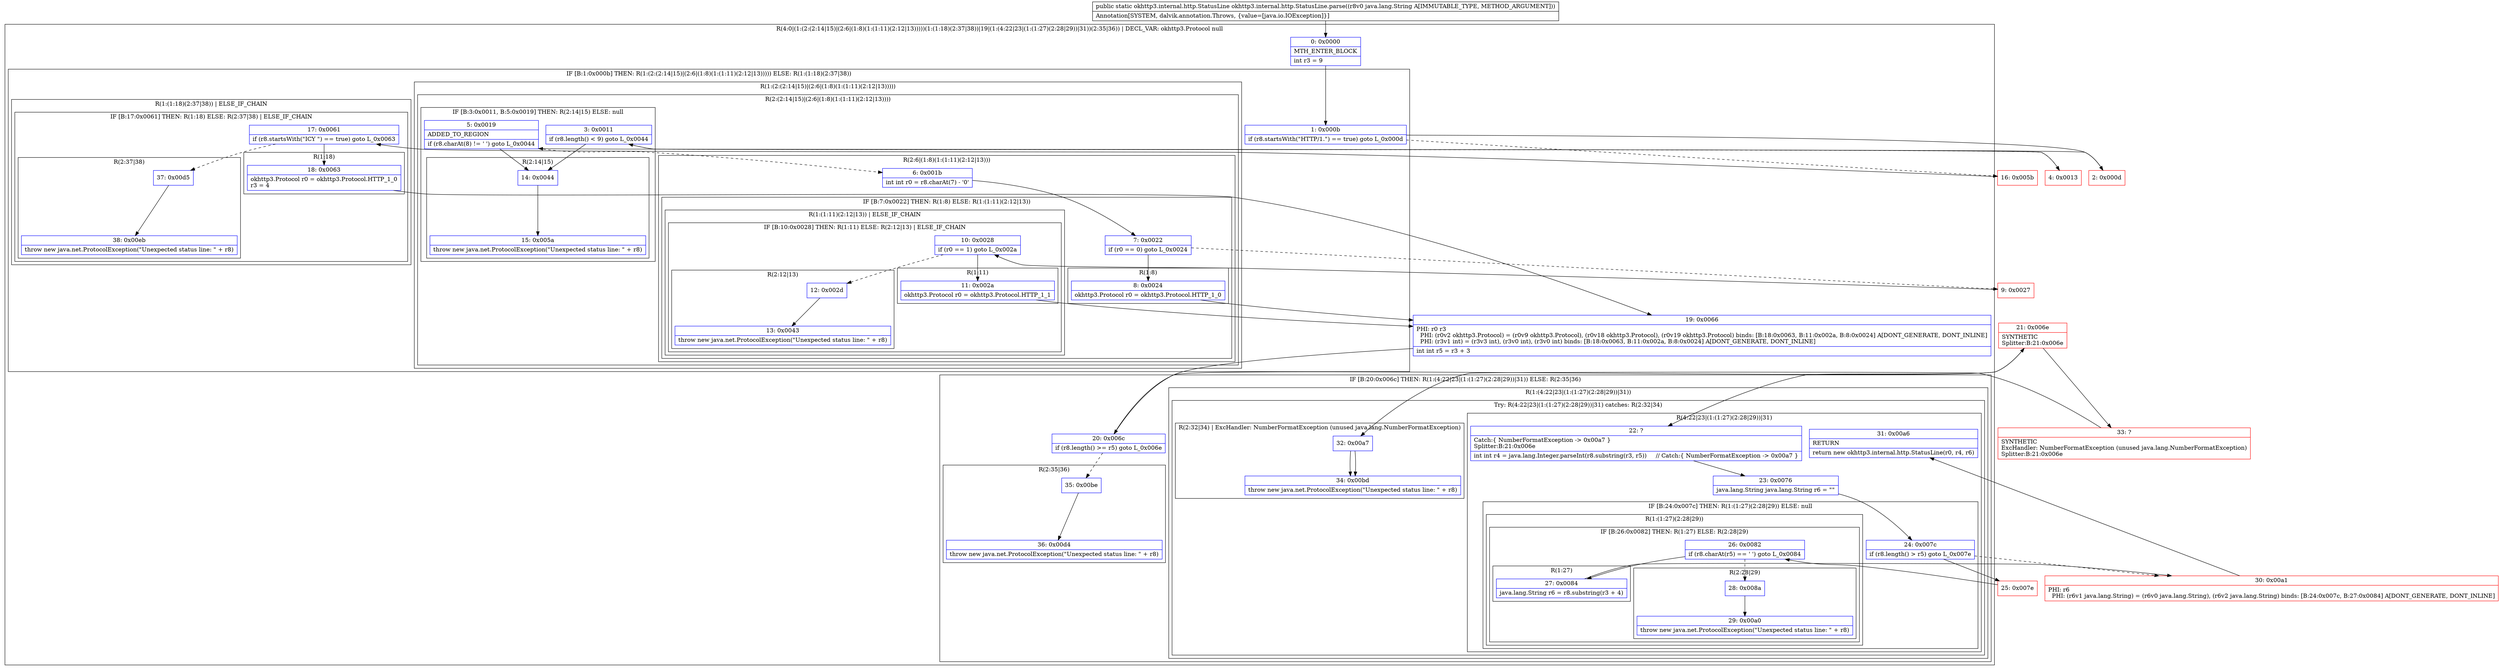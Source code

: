 digraph "CFG forokhttp3.internal.http.StatusLine.parse(Ljava\/lang\/String;)Lokhttp3\/internal\/http\/StatusLine;" {
subgraph cluster_Region_153919083 {
label = "R(4:0|(1:(2:(2:14|15)|(2:6|(1:8)(1:(1:11)(2:12|13)))))(1:(1:18)(2:37|38))|19|(1:(4:22|23|(1:(1:27)(2:28|29))|31))(2:35|36)) | DECL_VAR: okhttp3.Protocol null\l";
node [shape=record,color=blue];
Node_0 [shape=record,label="{0\:\ 0x0000|MTH_ENTER_BLOCK\l|int r3 = 9\l}"];
subgraph cluster_IfRegion_1999448654 {
label = "IF [B:1:0x000b] THEN: R(1:(2:(2:14|15)|(2:6|(1:8)(1:(1:11)(2:12|13))))) ELSE: R(1:(1:18)(2:37|38))";
node [shape=record,color=blue];
Node_1 [shape=record,label="{1\:\ 0x000b|if (r8.startsWith(\"HTTP\/1.\") == true) goto L_0x000d\l}"];
subgraph cluster_Region_1544625908 {
label = "R(1:(2:(2:14|15)|(2:6|(1:8)(1:(1:11)(2:12|13)))))";
node [shape=record,color=blue];
subgraph cluster_Region_1817156514 {
label = "R(2:(2:14|15)|(2:6|(1:8)(1:(1:11)(2:12|13))))";
node [shape=record,color=blue];
subgraph cluster_IfRegion_92361346 {
label = "IF [B:3:0x0011, B:5:0x0019] THEN: R(2:14|15) ELSE: null";
node [shape=record,color=blue];
Node_3 [shape=record,label="{3\:\ 0x0011|if (r8.length() \< 9) goto L_0x0044\l}"];
Node_5 [shape=record,label="{5\:\ 0x0019|ADDED_TO_REGION\l|if (r8.charAt(8) != ' ') goto L_0x0044\l}"];
subgraph cluster_Region_467691302 {
label = "R(2:14|15)";
node [shape=record,color=blue];
Node_14 [shape=record,label="{14\:\ 0x0044}"];
Node_15 [shape=record,label="{15\:\ 0x005a|throw new java.net.ProtocolException(\"Unexpected status line: \" + r8)\l}"];
}
}
subgraph cluster_Region_1757464219 {
label = "R(2:6|(1:8)(1:(1:11)(2:12|13)))";
node [shape=record,color=blue];
Node_6 [shape=record,label="{6\:\ 0x001b|int int r0 = r8.charAt(7) \- '0'\l}"];
subgraph cluster_IfRegion_1329583341 {
label = "IF [B:7:0x0022] THEN: R(1:8) ELSE: R(1:(1:11)(2:12|13))";
node [shape=record,color=blue];
Node_7 [shape=record,label="{7\:\ 0x0022|if (r0 == 0) goto L_0x0024\l}"];
subgraph cluster_Region_1540890730 {
label = "R(1:8)";
node [shape=record,color=blue];
Node_8 [shape=record,label="{8\:\ 0x0024|okhttp3.Protocol r0 = okhttp3.Protocol.HTTP_1_0\l}"];
}
subgraph cluster_Region_1330785296 {
label = "R(1:(1:11)(2:12|13)) | ELSE_IF_CHAIN\l";
node [shape=record,color=blue];
subgraph cluster_IfRegion_1286407114 {
label = "IF [B:10:0x0028] THEN: R(1:11) ELSE: R(2:12|13) | ELSE_IF_CHAIN\l";
node [shape=record,color=blue];
Node_10 [shape=record,label="{10\:\ 0x0028|if (r0 == 1) goto L_0x002a\l}"];
subgraph cluster_Region_1266576838 {
label = "R(1:11)";
node [shape=record,color=blue];
Node_11 [shape=record,label="{11\:\ 0x002a|okhttp3.Protocol r0 = okhttp3.Protocol.HTTP_1_1\l}"];
}
subgraph cluster_Region_1599089875 {
label = "R(2:12|13)";
node [shape=record,color=blue];
Node_12 [shape=record,label="{12\:\ 0x002d}"];
Node_13 [shape=record,label="{13\:\ 0x0043|throw new java.net.ProtocolException(\"Unexpected status line: \" + r8)\l}"];
}
}
}
}
}
}
}
subgraph cluster_Region_1355444473 {
label = "R(1:(1:18)(2:37|38)) | ELSE_IF_CHAIN\l";
node [shape=record,color=blue];
subgraph cluster_IfRegion_1217127569 {
label = "IF [B:17:0x0061] THEN: R(1:18) ELSE: R(2:37|38) | ELSE_IF_CHAIN\l";
node [shape=record,color=blue];
Node_17 [shape=record,label="{17\:\ 0x0061|if (r8.startsWith(\"ICY \") == true) goto L_0x0063\l}"];
subgraph cluster_Region_803727905 {
label = "R(1:18)";
node [shape=record,color=blue];
Node_18 [shape=record,label="{18\:\ 0x0063|okhttp3.Protocol r0 = okhttp3.Protocol.HTTP_1_0\lr3 = 4\l}"];
}
subgraph cluster_Region_384267068 {
label = "R(2:37|38)";
node [shape=record,color=blue];
Node_37 [shape=record,label="{37\:\ 0x00d5}"];
Node_38 [shape=record,label="{38\:\ 0x00eb|throw new java.net.ProtocolException(\"Unexpected status line: \" + r8)\l}"];
}
}
}
}
Node_19 [shape=record,label="{19\:\ 0x0066|PHI: r0 r3 \l  PHI: (r0v2 okhttp3.Protocol) = (r0v9 okhttp3.Protocol), (r0v18 okhttp3.Protocol), (r0v19 okhttp3.Protocol) binds: [B:18:0x0063, B:11:0x002a, B:8:0x0024] A[DONT_GENERATE, DONT_INLINE]\l  PHI: (r3v1 int) = (r3v3 int), (r3v0 int), (r3v0 int) binds: [B:18:0x0063, B:11:0x002a, B:8:0x0024] A[DONT_GENERATE, DONT_INLINE]\l|int int r5 = r3 + 3\l}"];
subgraph cluster_IfRegion_254091193 {
label = "IF [B:20:0x006c] THEN: R(1:(4:22|23|(1:(1:27)(2:28|29))|31)) ELSE: R(2:35|36)";
node [shape=record,color=blue];
Node_20 [shape=record,label="{20\:\ 0x006c|if (r8.length() \>= r5) goto L_0x006e\l}"];
subgraph cluster_Region_1209004935 {
label = "R(1:(4:22|23|(1:(1:27)(2:28|29))|31))";
node [shape=record,color=blue];
subgraph cluster_TryCatchRegion_1270947783 {
label = "Try: R(4:22|23|(1:(1:27)(2:28|29))|31) catches: R(2:32|34)";
node [shape=record,color=blue];
subgraph cluster_Region_1963206053 {
label = "R(4:22|23|(1:(1:27)(2:28|29))|31)";
node [shape=record,color=blue];
Node_22 [shape=record,label="{22\:\ ?|Catch:\{ NumberFormatException \-\> 0x00a7 \}\lSplitter:B:21:0x006e\l|int int r4 = java.lang.Integer.parseInt(r8.substring(r3, r5))     \/\/ Catch:\{ NumberFormatException \-\> 0x00a7 \}\l}"];
Node_23 [shape=record,label="{23\:\ 0x0076|java.lang.String java.lang.String r6 = \"\"\l}"];
subgraph cluster_IfRegion_1244210975 {
label = "IF [B:24:0x007c] THEN: R(1:(1:27)(2:28|29)) ELSE: null";
node [shape=record,color=blue];
Node_24 [shape=record,label="{24\:\ 0x007c|if (r8.length() \> r5) goto L_0x007e\l}"];
subgraph cluster_Region_1551488322 {
label = "R(1:(1:27)(2:28|29))";
node [shape=record,color=blue];
subgraph cluster_IfRegion_1912697793 {
label = "IF [B:26:0x0082] THEN: R(1:27) ELSE: R(2:28|29)";
node [shape=record,color=blue];
Node_26 [shape=record,label="{26\:\ 0x0082|if (r8.charAt(r5) == ' ') goto L_0x0084\l}"];
subgraph cluster_Region_650928306 {
label = "R(1:27)";
node [shape=record,color=blue];
Node_27 [shape=record,label="{27\:\ 0x0084|java.lang.String r6 = r8.substring(r3 + 4)\l}"];
}
subgraph cluster_Region_1898591074 {
label = "R(2:28|29)";
node [shape=record,color=blue];
Node_28 [shape=record,label="{28\:\ 0x008a}"];
Node_29 [shape=record,label="{29\:\ 0x00a0|throw new java.net.ProtocolException(\"Unexpected status line: \" + r8)\l}"];
}
}
}
}
Node_31 [shape=record,label="{31\:\ 0x00a6|RETURN\l|return new okhttp3.internal.http.StatusLine(r0, r4, r6)\l}"];
}
subgraph cluster_Region_1175348491 {
label = "R(2:32|34) | ExcHandler: NumberFormatException (unused java.lang.NumberFormatException)\l";
node [shape=record,color=blue];
Node_32 [shape=record,label="{32\:\ 0x00a7}"];
Node_34 [shape=record,label="{34\:\ 0x00bd|throw new java.net.ProtocolException(\"Unexpected status line: \" + r8)\l}"];
}
}
}
subgraph cluster_Region_91383082 {
label = "R(2:35|36)";
node [shape=record,color=blue];
Node_35 [shape=record,label="{35\:\ 0x00be}"];
Node_36 [shape=record,label="{36\:\ 0x00d4|throw new java.net.ProtocolException(\"Unexpected status line: \" + r8)\l}"];
}
}
}
subgraph cluster_Region_1175348491 {
label = "R(2:32|34) | ExcHandler: NumberFormatException (unused java.lang.NumberFormatException)\l";
node [shape=record,color=blue];
Node_32 [shape=record,label="{32\:\ 0x00a7}"];
Node_34 [shape=record,label="{34\:\ 0x00bd|throw new java.net.ProtocolException(\"Unexpected status line: \" + r8)\l}"];
}
Node_2 [shape=record,color=red,label="{2\:\ 0x000d}"];
Node_4 [shape=record,color=red,label="{4\:\ 0x0013}"];
Node_9 [shape=record,color=red,label="{9\:\ 0x0027}"];
Node_16 [shape=record,color=red,label="{16\:\ 0x005b}"];
Node_21 [shape=record,color=red,label="{21\:\ 0x006e|SYNTHETIC\lSplitter:B:21:0x006e\l}"];
Node_25 [shape=record,color=red,label="{25\:\ 0x007e}"];
Node_30 [shape=record,color=red,label="{30\:\ 0x00a1|PHI: r6 \l  PHI: (r6v1 java.lang.String) = (r6v0 java.lang.String), (r6v2 java.lang.String) binds: [B:24:0x007c, B:27:0x0084] A[DONT_GENERATE, DONT_INLINE]\l}"];
Node_33 [shape=record,color=red,label="{33\:\ ?|SYNTHETIC\lExcHandler: NumberFormatException (unused java.lang.NumberFormatException)\lSplitter:B:21:0x006e\l}"];
MethodNode[shape=record,label="{public static okhttp3.internal.http.StatusLine okhttp3.internal.http.StatusLine.parse((r8v0 java.lang.String A[IMMUTABLE_TYPE, METHOD_ARGUMENT]))  | Annotation[SYSTEM, dalvik.annotation.Throws, \{value=[java.io.IOException]\}]\l}"];
MethodNode -> Node_0;
Node_0 -> Node_1;
Node_1 -> Node_2;
Node_1 -> Node_16[style=dashed];
Node_3 -> Node_4[style=dashed];
Node_3 -> Node_14;
Node_5 -> Node_6[style=dashed];
Node_5 -> Node_14;
Node_14 -> Node_15;
Node_6 -> Node_7;
Node_7 -> Node_8;
Node_7 -> Node_9[style=dashed];
Node_8 -> Node_19;
Node_10 -> Node_11;
Node_10 -> Node_12[style=dashed];
Node_11 -> Node_19;
Node_12 -> Node_13;
Node_17 -> Node_18;
Node_17 -> Node_37[style=dashed];
Node_18 -> Node_19;
Node_37 -> Node_38;
Node_19 -> Node_20;
Node_20 -> Node_21;
Node_20 -> Node_35[style=dashed];
Node_22 -> Node_23;
Node_23 -> Node_24;
Node_24 -> Node_25;
Node_24 -> Node_30[style=dashed];
Node_26 -> Node_27;
Node_26 -> Node_28[style=dashed];
Node_27 -> Node_30;
Node_28 -> Node_29;
Node_32 -> Node_34;
Node_35 -> Node_36;
Node_32 -> Node_34;
Node_2 -> Node_3;
Node_4 -> Node_5;
Node_9 -> Node_10;
Node_16 -> Node_17;
Node_21 -> Node_22;
Node_21 -> Node_33;
Node_25 -> Node_26;
Node_30 -> Node_31;
Node_33 -> Node_32;
}

